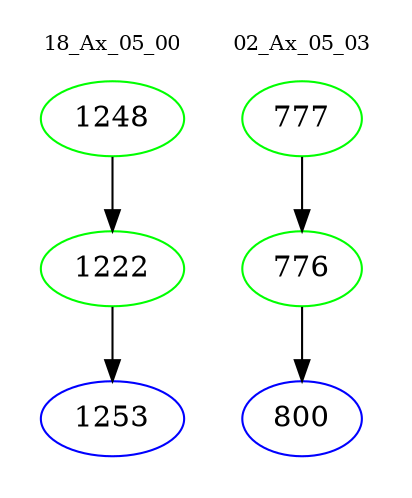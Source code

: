 digraph{
subgraph cluster_0 {
color = white
label = "18_Ax_05_00";
fontsize=10;
T0_1248 [label="1248", color="green"]
T0_1248 -> T0_1222 [color="black"]
T0_1222 [label="1222", color="green"]
T0_1222 -> T0_1253 [color="black"]
T0_1253 [label="1253", color="blue"]
}
subgraph cluster_1 {
color = white
label = "02_Ax_05_03";
fontsize=10;
T1_777 [label="777", color="green"]
T1_777 -> T1_776 [color="black"]
T1_776 [label="776", color="green"]
T1_776 -> T1_800 [color="black"]
T1_800 [label="800", color="blue"]
}
}
